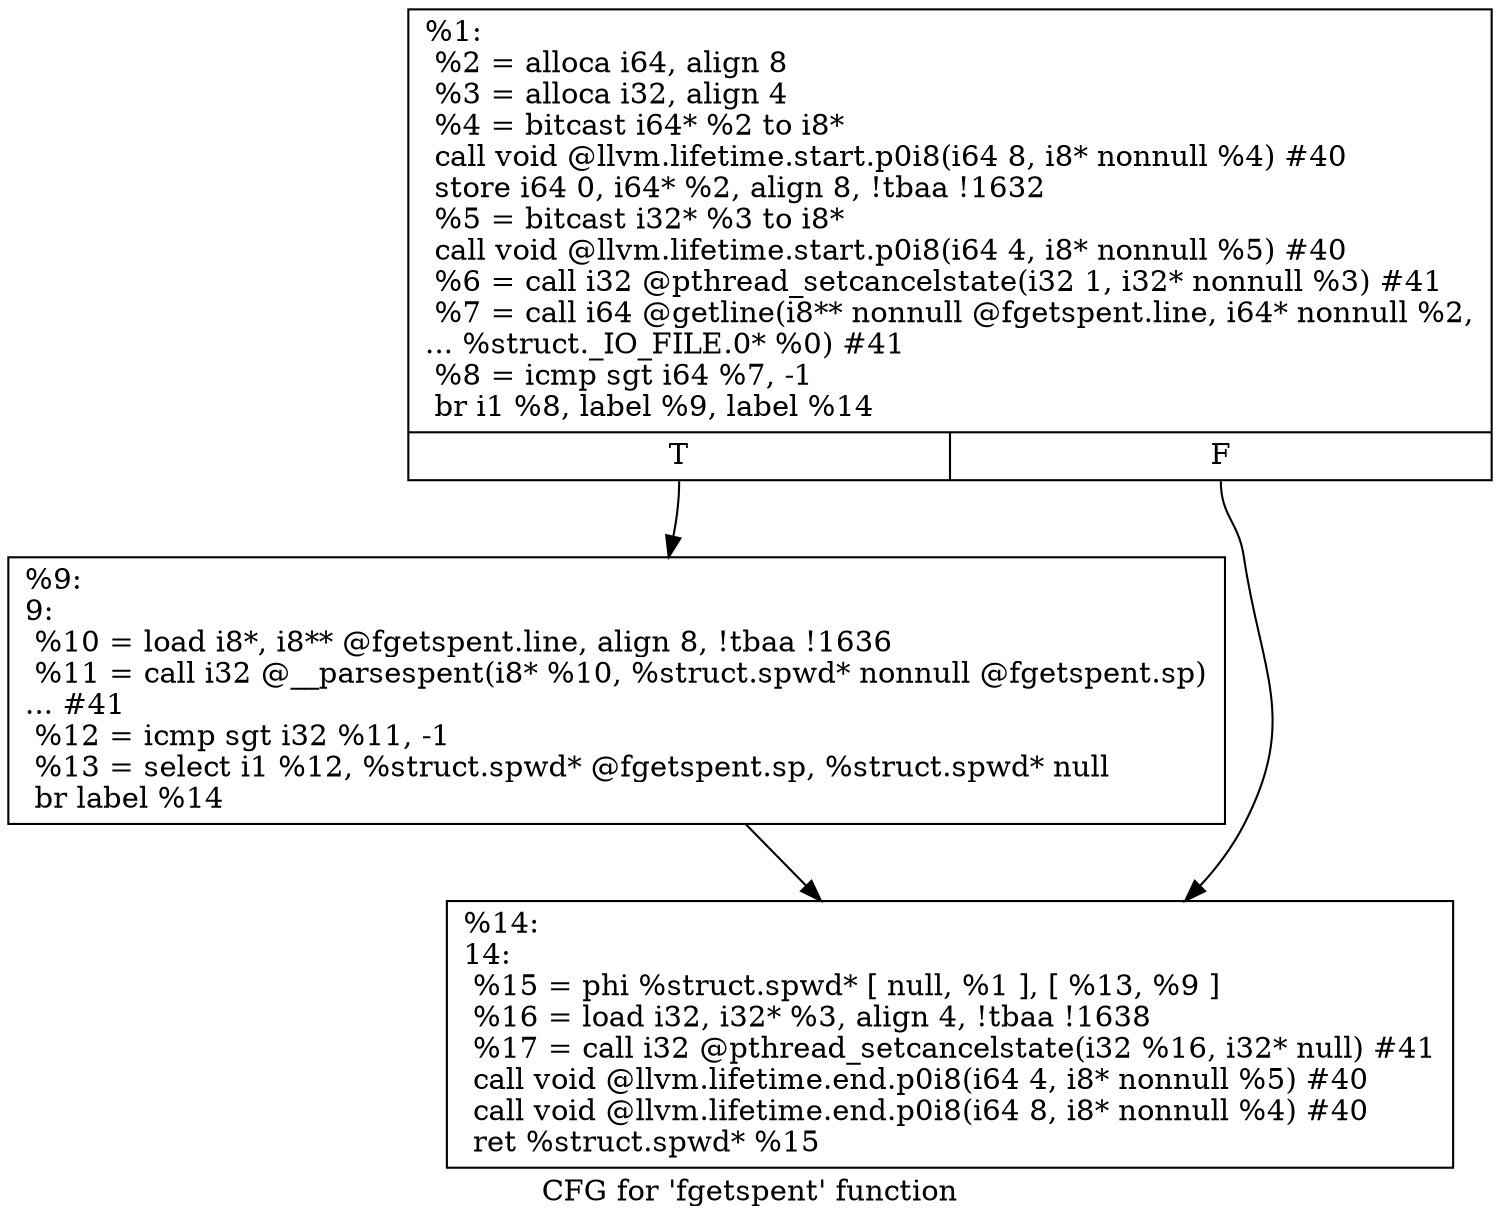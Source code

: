 digraph "CFG for 'fgetspent' function" {
	label="CFG for 'fgetspent' function";

	Node0x1fffb70 [shape=record,label="{%1:\l  %2 = alloca i64, align 8\l  %3 = alloca i32, align 4\l  %4 = bitcast i64* %2 to i8*\l  call void @llvm.lifetime.start.p0i8(i64 8, i8* nonnull %4) #40\l  store i64 0, i64* %2, align 8, !tbaa !1632\l  %5 = bitcast i32* %3 to i8*\l  call void @llvm.lifetime.start.p0i8(i64 4, i8* nonnull %5) #40\l  %6 = call i32 @pthread_setcancelstate(i32 1, i32* nonnull %3) #41\l  %7 = call i64 @getline(i8** nonnull @fgetspent.line, i64* nonnull %2,\l... %struct._IO_FILE.0* %0) #41\l  %8 = icmp sgt i64 %7, -1\l  br i1 %8, label %9, label %14\l|{<s0>T|<s1>F}}"];
	Node0x1fffb70:s0 -> Node0x2000a40;
	Node0x1fffb70:s1 -> Node0x2000a90;
	Node0x2000a40 [shape=record,label="{%9:\l9:                                                \l  %10 = load i8*, i8** @fgetspent.line, align 8, !tbaa !1636\l  %11 = call i32 @__parsespent(i8* %10, %struct.spwd* nonnull @fgetspent.sp)\l... #41\l  %12 = icmp sgt i32 %11, -1\l  %13 = select i1 %12, %struct.spwd* @fgetspent.sp, %struct.spwd* null\l  br label %14\l}"];
	Node0x2000a40 -> Node0x2000a90;
	Node0x2000a90 [shape=record,label="{%14:\l14:                                               \l  %15 = phi %struct.spwd* [ null, %1 ], [ %13, %9 ]\l  %16 = load i32, i32* %3, align 4, !tbaa !1638\l  %17 = call i32 @pthread_setcancelstate(i32 %16, i32* null) #41\l  call void @llvm.lifetime.end.p0i8(i64 4, i8* nonnull %5) #40\l  call void @llvm.lifetime.end.p0i8(i64 8, i8* nonnull %4) #40\l  ret %struct.spwd* %15\l}"];
}
